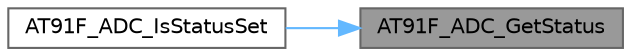 digraph "AT91F_ADC_GetStatus"
{
 // LATEX_PDF_SIZE
  bgcolor="transparent";
  edge [fontname=Helvetica,fontsize=10,labelfontname=Helvetica,labelfontsize=10];
  node [fontname=Helvetica,fontsize=10,shape=box,height=0.2,width=0.4];
  rankdir="RL";
  Node1 [id="Node000001",label="AT91F_ADC_GetStatus",height=0.2,width=0.4,color="gray40", fillcolor="grey60", style="filled", fontcolor="black",tooltip="Return ADC Interrupt Status."];
  Node1 -> Node2 [id="edge1_Node000001_Node000002",dir="back",color="steelblue1",style="solid",tooltip=" "];
  Node2 [id="Node000002",label="AT91F_ADC_IsStatusSet",height=0.2,width=0.4,color="grey40", fillcolor="white", style="filled",URL="$lib___a_t91_s_a_m7_s64_8h.html#a113e87bf048933206404f3bb8f59901a",tooltip="Test if ADC Status is Set."];
}
